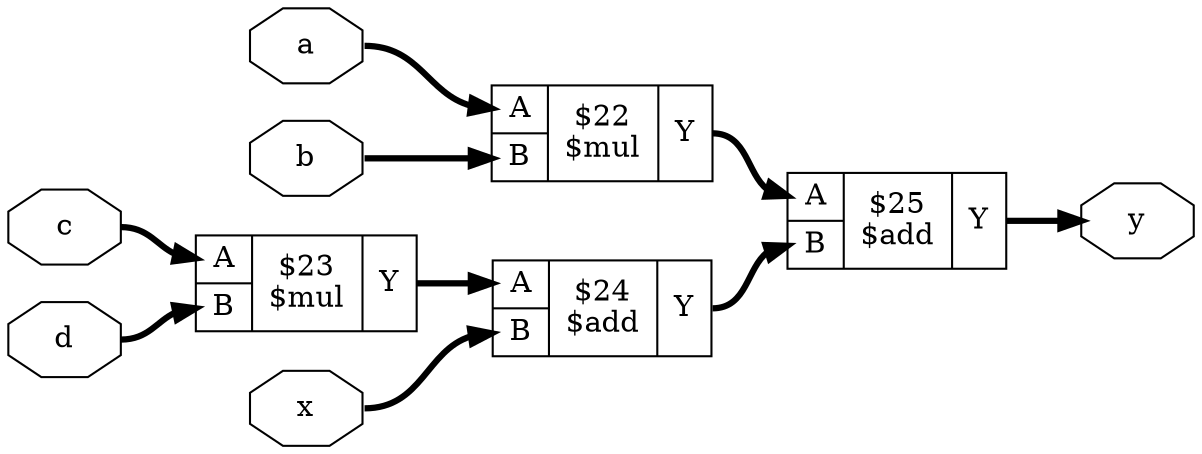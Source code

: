 digraph "test" {
rankdir="LR";
remincross=true;
n4 [ shape=octagon, label="a", color="black", fontcolor="black" ];
n5 [ shape=octagon, label="b", color="black", fontcolor="black" ];
n6 [ shape=octagon, label="c", color="black", fontcolor="black" ];
n7 [ shape=octagon, label="d", color="black", fontcolor="black" ];
n8 [ shape=octagon, label="x", color="black", fontcolor="black" ];
n9 [ shape=octagon, label="y", color="black", fontcolor="black" ];
c13 [ shape=record, label="{{<p10> A|<p11> B}|$24\n$add|{<p12> Y}}" ];
c14 [ shape=record, label="{{<p10> A|<p11> B}|$25\n$add|{<p12> Y}}" ];
c15 [ shape=record, label="{{<p10> A|<p11> B}|$22\n$mul|{<p12> Y}}" ];
c16 [ shape=record, label="{{<p10> A|<p11> B}|$23\n$mul|{<p12> Y}}" ];
c13:p12:e -> c14:p11:w [color="black", style="setlinewidth(3)", label=""];
c15:p12:e -> c14:p10:w [color="black", style="setlinewidth(3)", label=""];
c16:p12:e -> c13:p10:w [color="black", style="setlinewidth(3)", label=""];
n4:e -> c15:p10:w [color="black", style="setlinewidth(3)", label=""];
n5:e -> c15:p11:w [color="black", style="setlinewidth(3)", label=""];
n6:e -> c16:p10:w [color="black", style="setlinewidth(3)", label=""];
n7:e -> c16:p11:w [color="black", style="setlinewidth(3)", label=""];
n8:e -> c13:p11:w [color="black", style="setlinewidth(3)", label=""];
c14:p12:e -> n9:w [color="black", style="setlinewidth(3)", label=""];
}
